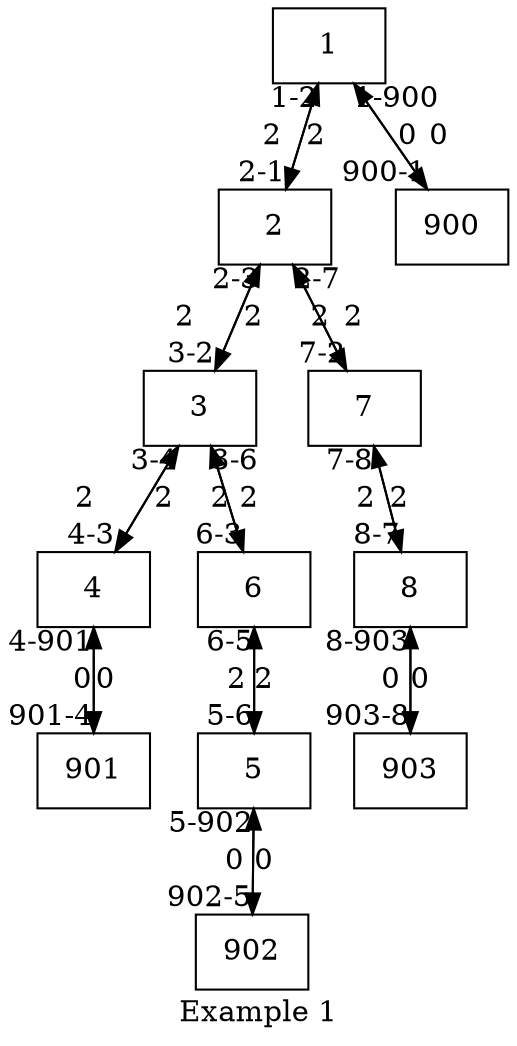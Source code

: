 digraph Test {

	/*compound=true*/
	node [shape=box];
	edge [len=2];
	/*Instantiation of nodes, required to successfully calling .get_node_list() (pydot) */
	//NODES
	1[group=A, comment=PID1]; 2[group=A, comment=PID2]; 3[group=H, comment=PID3]; 4[group=A, comment=PID4]; 
	5[group=A, comment=PID1]; 6[group=A, comment=PID2]; 7[group=H, comment=PID3]; 8[group=A, comment=PID4];
	
	
	//VANTAGE POINT NODES
	900[group=V, comment=PID0]; 901[group=V, comment=PID0];
	902[group=V, comment=PID0]; 903[group=V, comment=PID0];
	
	overlap = scale;
	splines = false;
	label = "Example 1";
	//orientation = portrait;
	// alias resolution atribute 1 = yes, 0=no

	//Vantage Point edges
	1 -> 2		[label=2,headlabel="2-1",alias=0,latency=2,];
	2 -> 3		[label=2,headlabel="3-2",alias=1,latency=2,];
	3 -> 4		[label=2,headlabel="4-3",alias=1,latency=2,];
	4 -> 3		[label=2,headlabel="3-4",alias=1,latency=2,];
	3 -> 2		[label=2,headlabel="2-3",alias=0,latency=2,];
	2 -> 1		[label=2,headlabel="1-2",alias=1,latency=2,];
	900 -> 1	[label=0,headlabel="1-900",alias=1,latency=1,];
	1 -> 900	[label=0,headlabel="900-1",alias=1,latency=1,];
	901 -> 4	[label=0,headlabel="4-901",alias=1,latency=1,];
	4 -> 901	[label=0,headlabel="901-4",alias=1,latency=1,];
	
	5 -> 6		[label=2,headlabel="6-5",alias=0,latency=2,];
	6 -> 3		[label=2,headlabel="3-6",alias=0,latency=2,];
	6 -> 5		[label=2,headlabel="5-6",alias=0,latency=2,];
	3 -> 6		[label=2,headlabel="6-3",alias=0,latency=2,];
	
	7 -> 2		[label=2,headlabel="2-7",alias=0,latency=2,];
	7 -> 8		[label=2,headlabel="8-7",alias=0,latency=2,];
	2 -> 7		[label=2,headlabel="7-2",alias=0,latency=2,];
	8 -> 7		[label=2,headlabel="7-8",alias=0,latency=2,];
	
	902 -> 5	[label=0,headlabel="5-902",alias=1,latency=1,];
	5 -> 902	[label=0,headlabel="902-5",alias=1,latency=1,];
	903 -> 8	[label=0,headlabel="8-903",alias=1,latency=1,];
	8 -> 903	[label=0,headlabel="903-8",alias=1,latency=1,];
}
